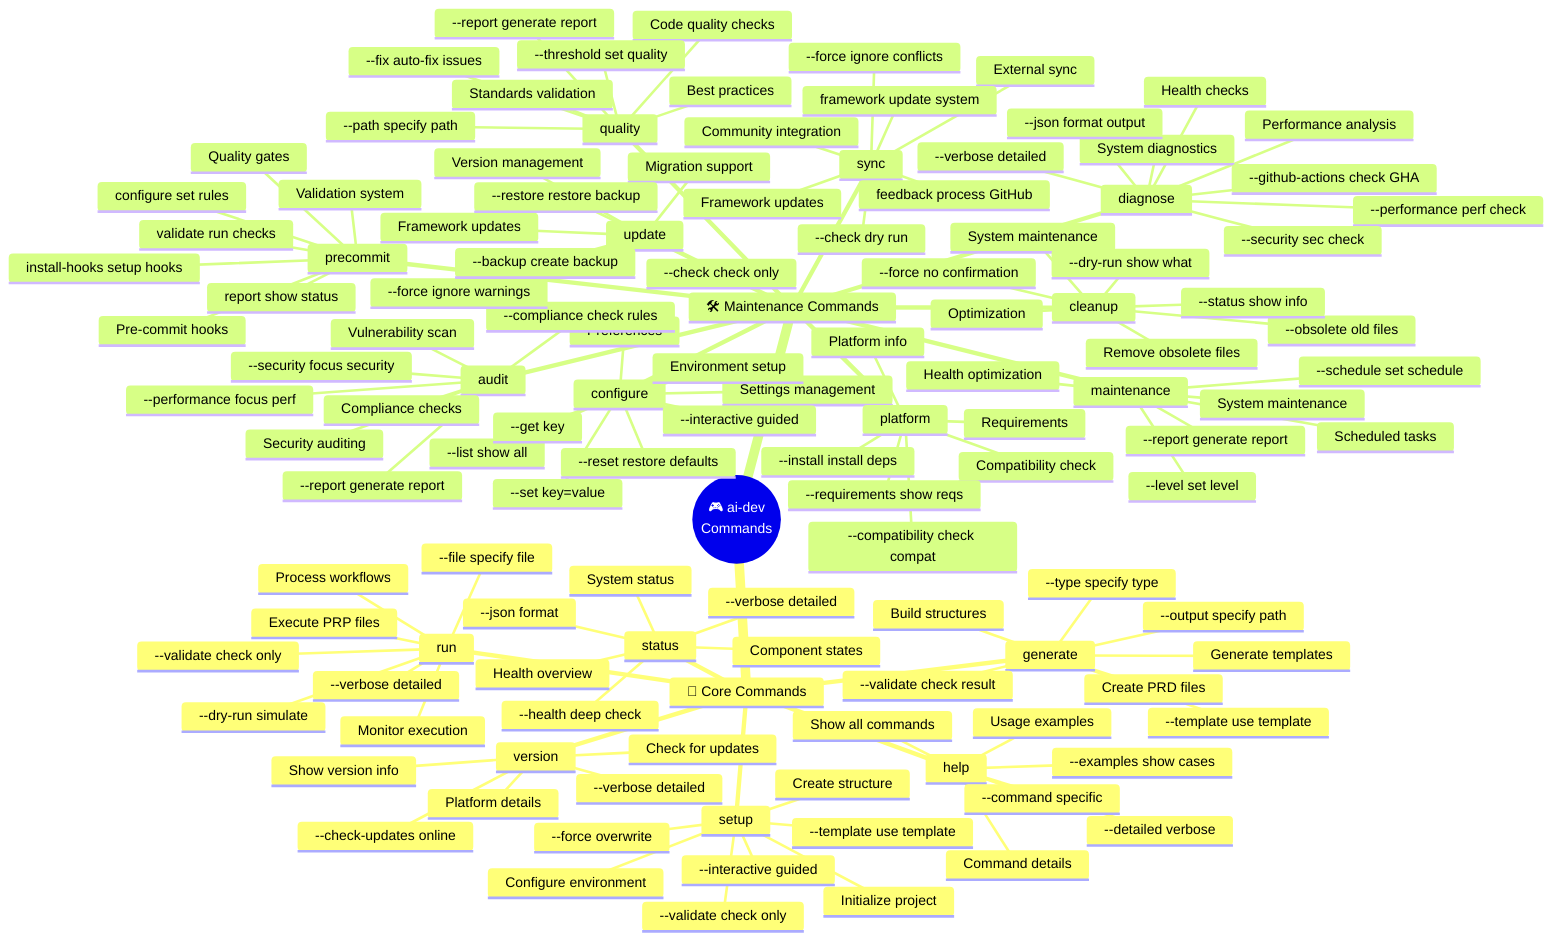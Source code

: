 mindmap
  root((🎮 ai-dev<br/>Commands))
    
    🔧 Core Commands
      help
        Show all commands
        Command details
        Usage examples
        --command specific
        --detailed verbose
        --examples show cases
      
      version
        Show version info
        Check for updates
        Platform details
        --verbose detailed
        --check-updates online
      
      status
        System status
        Health overview
        Component states
        --verbose detailed
        --json format
        --health deep check
      
      setup
        Initialize project
        Configure environment
        Create structure
        --interactive guided
        --template use template
        --force overwrite
        --validate check only
      
      run
        Execute PRP files
        Process workflows
        Monitor execution
        --file specify file
        --verbose detailed
        --dry-run simulate
        --validate check only
      
      generate
        Create PRD files
        Generate templates
        Build structures
        --type specify type
        --template use template
        --output specify path
        --validate check result
    
    🛠️ Maintenance Commands
      diagnose
        System diagnostics
        Health checks
        Performance analysis
        --verbose detailed
        --json format output
        --github-actions check GHA
        --performance perf check
        --security sec check
      
      configure
        Settings management
        Environment setup
        Preferences
        --interactive guided
        --list show all
        --set key=value
        --get key
        --reset restore defaults
      
      sync
        External sync
        Framework updates
        Community integration
        feedback process GitHub
        framework update system
        --force ignore conflicts
        --check dry run
      
      quality
        Code quality checks
        Standards validation
        Best practices
        --path specify path
        --fix auto-fix issues
        --report generate report
        --threshold set quality
      
      audit
        Security auditing
        Compliance checks
        Vulnerability scan
        --security focus security
        --performance focus perf
        --compliance check rules
        --report generate report
      
      precommit
        Pre-commit hooks
        Quality gates
        Validation system
        validate run checks
        install-hooks setup hooks
        configure set rules
        report show status
      
      cleanup
        Remove obsolete files
        System maintenance
        Optimization
        --dry-run show what
        --force no confirmation
        --obsolete old files
        --status show info
      
      update
        Framework updates
        Version management
        Migration support
        --check check only
        --force ignore warnings
        --backup create backup
        --restore restore backup
      
      platform
        Platform info
        Compatibility check
        Requirements
        --compatibility check compat
        --requirements show reqs
        --install install deps
      
      maintenance
        System maintenance
        Scheduled tasks
        Health optimization
        --level set level
        --schedule set schedule
        --report generate report